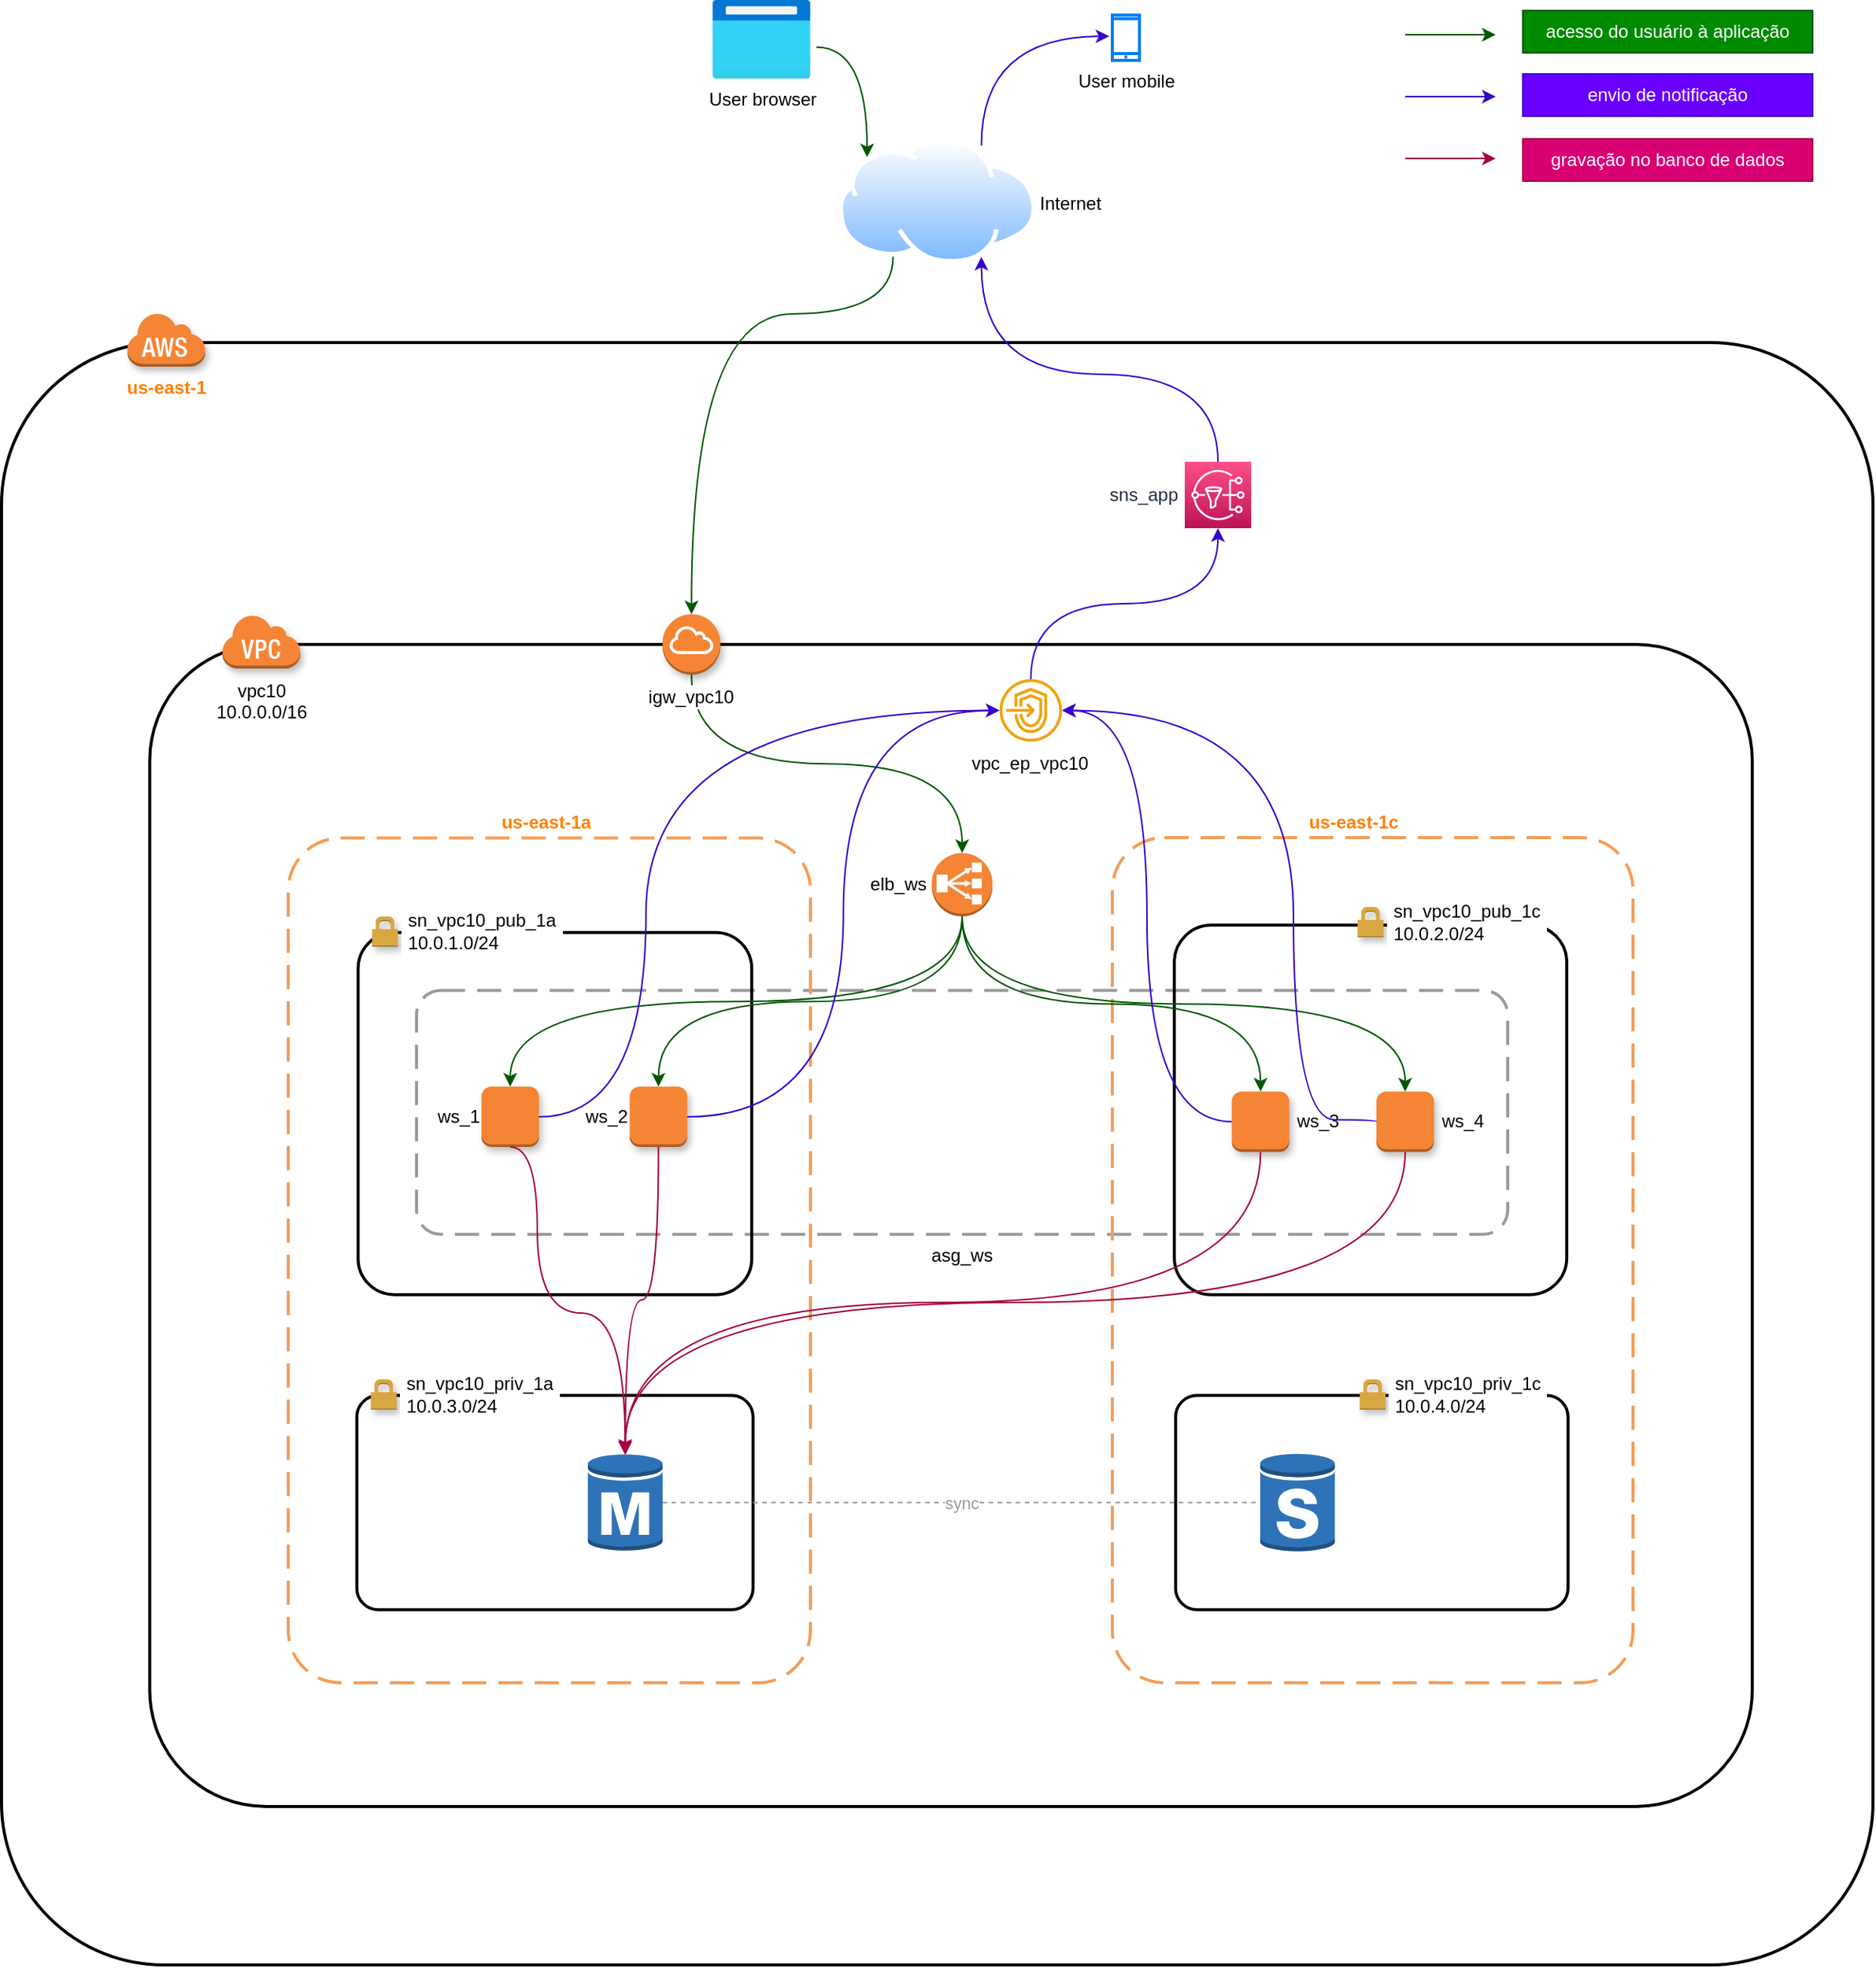 <mxfile version="15.3.8" type="github">
  <diagram id="ek9SvoUbZJLgTX0v-QCz" name="Page-1">
    <mxGraphModel dx="2357" dy="-212" grid="0" gridSize="10" guides="1" tooltips="1" connect="1" arrows="1" fold="1" page="1" pageScale="1" pageWidth="827" pageHeight="1169" math="0" shadow="0">
      <root>
        <mxCell id="0" />
        <mxCell id="1" parent="0" />
        <mxCell id="XL3TBwz9Qjr_CS2KYYFU-18" value="" style="rounded=1;arcSize=10;dashed=0;fillColor=none;gradientColor=none;strokeWidth=2;" vertex="1" parent="1">
          <mxGeometry x="-736" y="1486" width="1240" height="1075" as="geometry" />
        </mxCell>
        <mxCell id="XL3TBwz9Qjr_CS2KYYFU-16" value="" style="rounded=1;arcSize=10;dashed=0;fillColor=none;gradientColor=none;strokeWidth=2;" vertex="1" parent="1">
          <mxGeometry x="-637.79" y="1686" width="1061.79" height="770" as="geometry" />
        </mxCell>
        <mxCell id="XL3TBwz9Qjr_CS2KYYFU-17" value="" style="rounded=1;arcSize=10;dashed=0;fillColor=none;gradientColor=none;strokeWidth=2;" vertex="1" parent="1">
          <mxGeometry x="-500.56" y="2183.62" width="262.49" height="142" as="geometry" />
        </mxCell>
        <mxCell id="XL3TBwz9Qjr_CS2KYYFU-19" value="asg_ws" style="rounded=1;arcSize=10;dashed=1;strokeColor=#999999;fillColor=none;gradientColor=none;dashPattern=8 4;strokeWidth=2;labelPosition=center;verticalLabelPosition=bottom;align=center;verticalAlign=top;fontColor=#000000;" vertex="1" parent="1">
          <mxGeometry x="-461" y="1915.26" width="723" height="161.56" as="geometry" />
        </mxCell>
        <mxCell id="XL3TBwz9Qjr_CS2KYYFU-20" value="" style="rounded=1;arcSize=10;dashed=1;strokeColor=#F59D56;fillColor=none;gradientColor=none;dashPattern=8 4;strokeWidth=2;" vertex="1" parent="1">
          <mxGeometry x="-546" y="1814.25" width="346" height="559.75" as="geometry" />
        </mxCell>
        <mxCell id="XL3TBwz9Qjr_CS2KYYFU-21" value="" style="rounded=1;arcSize=10;dashed=0;fillColor=none;gradientColor=none;strokeWidth=2;" vertex="1" parent="1">
          <mxGeometry x="-499.73" y="1876.82" width="260.83" height="240" as="geometry" />
        </mxCell>
        <mxCell id="XL3TBwz9Qjr_CS2KYYFU-22" value="" style="rounded=1;arcSize=10;dashed=1;strokeColor=#F59D56;fillColor=none;gradientColor=none;dashPattern=8 4;strokeWidth=2;" vertex="1" parent="1">
          <mxGeometry y="1814" width="345" height="560" as="geometry" />
        </mxCell>
        <mxCell id="XL3TBwz9Qjr_CS2KYYFU-23" value="&lt;span&gt;vpc10&lt;/span&gt;&lt;span&gt;&lt;br&gt;10.0.0.0/16&lt;/span&gt;" style="dashed=0;html=1;shape=mxgraph.aws3.virtual_private_cloud;fillColor=#F58536;gradientColor=none;dashed=0;labelPosition=center;verticalLabelPosition=bottom;align=center;verticalAlign=top;labelBackgroundColor=#ffffff;labelBorderColor=#FFFFFF;shadow=1;" vertex="1" parent="1">
          <mxGeometry x="-590.0" y="1666.0" width="52" height="36" as="geometry" />
        </mxCell>
        <mxCell id="XL3TBwz9Qjr_CS2KYYFU-24" value="&lt;font color=&quot;#ff8000&quot;&gt;&lt;b&gt;us-east-1&lt;/b&gt;&lt;/font&gt;" style="dashed=0;html=1;shape=mxgraph.aws3.cloud;fillColor=#F58536;gradientColor=none;dashed=0;shadow=1;labelPosition=center;verticalLabelPosition=bottom;align=center;verticalAlign=top;" vertex="1" parent="1">
          <mxGeometry x="-653" y="1466" width="52" height="36" as="geometry" />
        </mxCell>
        <mxCell id="XL3TBwz9Qjr_CS2KYYFU-25" value="&lt;span style=&quot;text-align: left&quot;&gt;&amp;nbsp;sn_vpc10_pub_1a&amp;nbsp;&lt;br&gt;&amp;nbsp;10.0.1.0/24&lt;/span&gt;" style="dashed=0;html=1;shape=mxgraph.aws3.permissions;fillColor=#D9A741;gradientColor=none;dashed=0;shadow=1;labelPosition=right;verticalLabelPosition=middle;align=left;verticalAlign=middle;labelBackgroundColor=#ffffff;labelBorderColor=#FFFFFF;" vertex="1" parent="1">
          <mxGeometry x="-490.46" y="1866.2" width="17.14" height="20" as="geometry" />
        </mxCell>
        <mxCell id="XL3TBwz9Qjr_CS2KYYFU-26" value="" style="rounded=1;arcSize=10;dashed=0;fillColor=none;gradientColor=none;strokeWidth=2;" vertex="1" parent="1">
          <mxGeometry x="41.1" y="1872.0" width="260" height="244.82" as="geometry" />
        </mxCell>
        <mxCell id="XL3TBwz9Qjr_CS2KYYFU-27" value="us-east-1c" style="text;html=1;strokeColor=none;fillColor=none;align=center;verticalAlign=middle;whiteSpace=wrap;rounded=0;fontStyle=1;fontColor=#FF8000;" vertex="1" parent="1">
          <mxGeometry x="25" y="1794" width="270" height="20" as="geometry" />
        </mxCell>
        <mxCell id="XL3TBwz9Qjr_CS2KYYFU-29" value="Internet" style="aspect=fixed;perimeter=ellipsePerimeter;html=1;align=left;shadow=0;dashed=0;spacingTop=3;image;image=img/lib/active_directory/internet_cloud.svg;fontSize=12;fontColor=#000000;labelPosition=right;verticalLabelPosition=middle;verticalAlign=middle;" vertex="1" parent="1">
          <mxGeometry x="-181.5" y="1351" width="131" height="82.53" as="geometry" />
        </mxCell>
        <mxCell id="XL3TBwz9Qjr_CS2KYYFU-30" value="ws_1" style="outlineConnect=0;dashed=0;verticalLabelPosition=middle;verticalAlign=middle;align=right;html=1;shape=mxgraph.aws3.instance;fillColor=#F58534;shadow=1;sketch=0;labelPosition=left;" vertex="1" parent="1">
          <mxGeometry x="-418" y="1979" width="38.1" height="40" as="geometry" />
        </mxCell>
        <mxCell id="XL3TBwz9Qjr_CS2KYYFU-31" value="&amp;nbsp;ws_3" style="outlineConnect=0;dashed=0;verticalLabelPosition=middle;verticalAlign=middle;align=left;html=1;shape=mxgraph.aws3.instance;fillColor=#F58534;shadow=1;sketch=0;labelPosition=right;" vertex="1" parent="1">
          <mxGeometry x="79.16" y="1982.25" width="38.1" height="40" as="geometry" />
        </mxCell>
        <mxCell id="XL3TBwz9Qjr_CS2KYYFU-32" value="ws_2" style="outlineConnect=0;dashed=0;verticalLabelPosition=middle;verticalAlign=middle;align=right;html=1;shape=mxgraph.aws3.instance;fillColor=#F58534;shadow=1;sketch=0;labelPosition=left;" vertex="1" parent="1">
          <mxGeometry x="-319.77" y="1979" width="38.1" height="40" as="geometry" />
        </mxCell>
        <mxCell id="XL3TBwz9Qjr_CS2KYYFU-33" value="&amp;nbsp;ws_4" style="outlineConnect=0;dashed=0;verticalLabelPosition=middle;verticalAlign=middle;align=left;html=1;shape=mxgraph.aws3.instance;fillColor=#F58534;shadow=1;sketch=0;labelPosition=right;" vertex="1" parent="1">
          <mxGeometry x="175.0" y="1982.25" width="38.1" height="40" as="geometry" />
        </mxCell>
        <mxCell id="XL3TBwz9Qjr_CS2KYYFU-34" value="&lt;span style=&quot;text-align: left&quot;&gt;&amp;nbsp;sn_vpc10_pub_1c&amp;nbsp;&lt;br&gt;&amp;nbsp;10.0.2.0/24&lt;/span&gt;" style="dashed=0;html=1;shape=mxgraph.aws3.permissions;fillColor=#D9A741;gradientColor=none;dashed=0;shadow=1;align=left;labelBackgroundColor=#ffffff;labelBorderColor=#FFFFFF;labelPosition=right;verticalLabelPosition=middle;verticalAlign=middle;" vertex="1" parent="1">
          <mxGeometry x="162.53" y="1860.0" width="17.14" height="20" as="geometry" />
        </mxCell>
        <mxCell id="XL3TBwz9Qjr_CS2KYYFU-37" value="us-east-1a" style="text;html=1;strokeColor=none;fillColor=none;align=center;verticalAlign=middle;whiteSpace=wrap;rounded=0;fontStyle=1;fontColor=#FF8000;" vertex="1" parent="1">
          <mxGeometry x="-510.0" y="1794" width="270" height="20" as="geometry" />
        </mxCell>
        <mxCell id="XL3TBwz9Qjr_CS2KYYFU-39" value="&lt;span style=&quot;text-align: left&quot;&gt;&amp;nbsp;sn_vpc10_priv_1a&amp;nbsp;&lt;br&gt;&amp;nbsp;10.0.3.0/24&lt;/span&gt;" style="dashed=0;html=1;shape=mxgraph.aws3.permissions;fillColor=#D9A741;gradientColor=none;dashed=0;shadow=1;labelPosition=right;verticalLabelPosition=middle;align=left;verticalAlign=middle;labelBackgroundColor=#ffffff;labelBorderColor=#FFFFFF;" vertex="1" parent="1">
          <mxGeometry x="-491.29" y="2173" width="17.14" height="20" as="geometry" />
        </mxCell>
        <mxCell id="XL3TBwz9Qjr_CS2KYYFU-40" value="" style="rounded=1;arcSize=10;dashed=0;fillColor=none;gradientColor=none;strokeWidth=2;" vertex="1" parent="1">
          <mxGeometry x="41.93" y="2183.62" width="260" height="142" as="geometry" />
        </mxCell>
        <mxCell id="XL3TBwz9Qjr_CS2KYYFU-41" value="&lt;span style=&quot;text-align: left&quot;&gt;&amp;nbsp;sn_vpc10_priv_1c&amp;nbsp;&lt;br&gt;&amp;nbsp;10.0.4.0/24&lt;/span&gt;" style="dashed=0;html=1;shape=mxgraph.aws3.permissions;fillColor=#D9A741;gradientColor=none;dashed=0;shadow=1;labelPosition=right;verticalLabelPosition=middle;align=left;verticalAlign=middle;labelBackgroundColor=#ffffff;labelBorderColor=#FFFFFF;" vertex="1" parent="1">
          <mxGeometry x="163.93" y="2173" width="17.14" height="20" as="geometry" />
        </mxCell>
        <mxCell id="XL3TBwz9Qjr_CS2KYYFU-42" value="sync" style="edgeStyle=orthogonalEdgeStyle;rounded=0;orthogonalLoop=1;jettySize=auto;html=1;exitX=1;exitY=0.5;exitDx=0;exitDy=0;exitPerimeter=0;entryX=0;entryY=0.5;entryDx=0;entryDy=0;entryPerimeter=0;fontColor=#999999;startArrow=none;startFill=0;endArrow=none;endFill=0;strokeColor=#999999;dashed=1;" edge="1" parent="1" source="XL3TBwz9Qjr_CS2KYYFU-43" target="XL3TBwz9Qjr_CS2KYYFU-44">
          <mxGeometry relative="1" as="geometry" />
        </mxCell>
        <mxCell id="XL3TBwz9Qjr_CS2KYYFU-43" value="" style="outlineConnect=0;dashed=0;verticalLabelPosition=bottom;verticalAlign=top;align=center;html=1;shape=mxgraph.aws3.rds_db_instance;fillColor=#2E73B8;gradientColor=none;" vertex="1" parent="1">
          <mxGeometry x="-347.5" y="2221.62" width="49.5" height="66" as="geometry" />
        </mxCell>
        <mxCell id="XL3TBwz9Qjr_CS2KYYFU-44" value="" style="outlineConnect=0;dashed=0;verticalLabelPosition=bottom;verticalAlign=top;align=center;html=1;shape=mxgraph.aws3.rds_db_instance_standby_multi_az;fillColor=#2E73B8;gradientColor=none;" vertex="1" parent="1">
          <mxGeometry x="98.0" y="2221.62" width="49.5" height="66" as="geometry" />
        </mxCell>
        <mxCell id="XL3TBwz9Qjr_CS2KYYFU-45" value="elb_ws" style="outlineConnect=0;dashed=0;verticalLabelPosition=middle;verticalAlign=middle;align=right;html=1;shape=mxgraph.aws3.classic_load_balancer;fillColor=#F58534;gradientColor=none;labelPosition=left;labelBackgroundColor=default;labelBorderColor=#FFFFFF;whiteSpace=wrap;" vertex="1" parent="1">
          <mxGeometry x="-119.63" y="1824.2" width="40.25" height="42" as="geometry" />
        </mxCell>
        <mxCell id="XL3TBwz9Qjr_CS2KYYFU-46" value="&amp;nbsp;sns_app&amp;nbsp;" style="sketch=0;points=[[0,0,0],[0.25,0,0],[0.5,0,0],[0.75,0,0],[1,0,0],[0,1,0],[0.25,1,0],[0.5,1,0],[0.75,1,0],[1,1,0],[0,0.25,0],[0,0.5,0],[0,0.75,0],[1,0.25,0],[1,0.5,0],[1,0.75,0]];outlineConnect=0;fontColor=#232F3E;gradientColor=#FF4F8B;gradientDirection=north;fillColor=#BC1356;strokeColor=#ffffff;dashed=0;verticalLabelPosition=middle;verticalAlign=middle;align=right;html=1;fontSize=12;fontStyle=0;aspect=fixed;shape=mxgraph.aws4.resourceIcon;resIcon=mxgraph.aws4.sns;labelPosition=left;" vertex="1" parent="1">
          <mxGeometry x="48.0" y="1565" width="44" height="44" as="geometry" />
        </mxCell>
        <mxCell id="XL3TBwz9Qjr_CS2KYYFU-48" style="edgeStyle=orthogonalEdgeStyle;rounded=0;orthogonalLoop=1;jettySize=auto;html=1;fillColor=#008a00;startArrow=none;startFill=0;endArrow=classic;endFill=1;elbow=vertical;curved=1;strokeColor=#005700;entryX=0;entryY=0;entryDx=0;entryDy=0;exitX=1.06;exitY=0.6;exitDx=0;exitDy=0;exitPerimeter=0;" edge="1" parent="1" source="XL3TBwz9Qjr_CS2KYYFU-67" target="XL3TBwz9Qjr_CS2KYYFU-29">
          <mxGeometry relative="1" as="geometry">
            <mxPoint x="-156.0" y="1571.75" as="sourcePoint" />
            <mxPoint x="-123" y="1268" as="targetPoint" />
          </mxGeometry>
        </mxCell>
        <mxCell id="XL3TBwz9Qjr_CS2KYYFU-49" style="edgeStyle=orthogonalEdgeStyle;rounded=0;orthogonalLoop=1;jettySize=auto;html=1;entryX=0.5;entryY=0;entryDx=0;entryDy=0;entryPerimeter=0;fillColor=#008a00;startArrow=none;startFill=0;endArrow=classic;endFill=1;elbow=vertical;curved=1;strokeColor=#005700;exitX=0.5;exitY=1;exitDx=0;exitDy=0;exitPerimeter=0;" edge="1" parent="1" source="XL3TBwz9Qjr_CS2KYYFU-28" target="XL3TBwz9Qjr_CS2KYYFU-45">
          <mxGeometry relative="1" as="geometry">
            <mxPoint x="-116" y="1766" as="sourcePoint" />
            <mxPoint x="-107.375" y="1716" as="targetPoint" />
          </mxGeometry>
        </mxCell>
        <mxCell id="XL3TBwz9Qjr_CS2KYYFU-50" style="edgeStyle=orthogonalEdgeStyle;rounded=0;orthogonalLoop=1;jettySize=auto;html=1;fillColor=#d80073;startArrow=none;startFill=0;endArrow=classic;endFill=1;elbow=vertical;curved=1;strokeColor=#A50040;entryX=0.5;entryY=0.02;entryDx=0;entryDy=0;entryPerimeter=0;exitX=0.5;exitY=1;exitDx=0;exitDy=0;exitPerimeter=0;fontColor=#CCE5FF;" edge="1" parent="1" source="XL3TBwz9Qjr_CS2KYYFU-30" target="XL3TBwz9Qjr_CS2KYYFU-43">
          <mxGeometry relative="1" as="geometry">
            <mxPoint x="-380" y="2042" as="sourcePoint" />
            <mxPoint x="-369.857" y="1989.02" as="targetPoint" />
            <Array as="points">
              <mxPoint x="-381" y="2129" />
              <mxPoint x="-323" y="2129" />
            </Array>
          </mxGeometry>
        </mxCell>
        <mxCell id="XL3TBwz9Qjr_CS2KYYFU-51" style="edgeStyle=orthogonalEdgeStyle;rounded=0;orthogonalLoop=1;jettySize=auto;html=1;fillColor=#d80073;startArrow=none;startFill=0;endArrow=classic;endFill=1;elbow=vertical;curved=1;strokeColor=#A50040;entryX=0.5;entryY=0.02;entryDx=0;entryDy=0;entryPerimeter=0;exitX=0.5;exitY=1;exitDx=0;exitDy=0;exitPerimeter=0;fontColor=#CCE5FF;" edge="1" parent="1" source="XL3TBwz9Qjr_CS2KYYFU-32" target="XL3TBwz9Qjr_CS2KYYFU-43">
          <mxGeometry relative="1" as="geometry">
            <mxPoint x="-370.0" y="2052" as="sourcePoint" />
            <mxPoint x="-360.41" y="2258.42" as="targetPoint" />
          </mxGeometry>
        </mxCell>
        <mxCell id="XL3TBwz9Qjr_CS2KYYFU-52" style="edgeStyle=orthogonalEdgeStyle;rounded=0;orthogonalLoop=1;jettySize=auto;html=1;fillColor=#d80073;startArrow=none;startFill=0;endArrow=classic;endFill=1;elbow=vertical;curved=1;strokeColor=#A50040;entryX=0.5;entryY=0.02;entryDx=0;entryDy=0;entryPerimeter=0;exitX=0.5;exitY=1;exitDx=0;exitDy=0;exitPerimeter=0;fontColor=#CCE5FF;" edge="1" parent="1" source="XL3TBwz9Qjr_CS2KYYFU-31" target="XL3TBwz9Qjr_CS2KYYFU-43">
          <mxGeometry relative="1" as="geometry">
            <mxPoint x="-308.93" y="2009" as="sourcePoint" />
            <mxPoint x="-360.41" y="2258.42" as="targetPoint" />
          </mxGeometry>
        </mxCell>
        <mxCell id="XL3TBwz9Qjr_CS2KYYFU-53" style="edgeStyle=orthogonalEdgeStyle;rounded=0;orthogonalLoop=1;jettySize=auto;html=1;fillColor=#d80073;startArrow=none;startFill=0;endArrow=classic;endFill=1;elbow=vertical;curved=1;strokeColor=#A50040;exitX=0.5;exitY=1;exitDx=0;exitDy=0;exitPerimeter=0;fontColor=#CCE5FF;" edge="1" parent="1" source="XL3TBwz9Qjr_CS2KYYFU-33" target="XL3TBwz9Qjr_CS2KYYFU-43">
          <mxGeometry relative="1" as="geometry">
            <mxPoint x="90" y="2012.286" as="sourcePoint" />
            <mxPoint x="-360.41" y="2258.42" as="targetPoint" />
          </mxGeometry>
        </mxCell>
        <mxCell id="XL3TBwz9Qjr_CS2KYYFU-54" style="edgeStyle=orthogonalEdgeStyle;rounded=0;orthogonalLoop=1;jettySize=auto;html=1;fillColor=#6a00ff;startArrow=classic;startFill=1;endArrow=none;endFill=0;elbow=vertical;curved=1;strokeColor=#3700CC;exitX=0.5;exitY=1;exitDx=0;exitDy=0;exitPerimeter=0;" edge="1" parent="1" source="XL3TBwz9Qjr_CS2KYYFU-46" target="XL3TBwz9Qjr_CS2KYYFU-62">
          <mxGeometry relative="1" as="geometry">
            <mxPoint x="-145.7" y="1487.5" as="sourcePoint" />
            <mxPoint x="-145.705" y="1714.59" as="targetPoint" />
          </mxGeometry>
        </mxCell>
        <mxCell id="XL3TBwz9Qjr_CS2KYYFU-56" style="edgeStyle=orthogonalEdgeStyle;rounded=0;orthogonalLoop=1;jettySize=auto;html=1;entryX=0.5;entryY=0;entryDx=0;entryDy=0;entryPerimeter=0;fillColor=#008a00;startArrow=none;startFill=0;endArrow=classic;endFill=1;elbow=vertical;curved=1;strokeColor=#005700;exitX=0.5;exitY=1;exitDx=0;exitDy=0;exitPerimeter=0;" edge="1" parent="1" source="XL3TBwz9Qjr_CS2KYYFU-45" target="XL3TBwz9Qjr_CS2KYYFU-30">
          <mxGeometry relative="1" as="geometry">
            <mxPoint x="-165.735" y="1736.0" as="sourcePoint" />
            <mxPoint x="-85.025" y="1902.82" as="targetPoint" />
          </mxGeometry>
        </mxCell>
        <mxCell id="XL3TBwz9Qjr_CS2KYYFU-57" style="edgeStyle=orthogonalEdgeStyle;rounded=0;orthogonalLoop=1;jettySize=auto;html=1;entryX=0.5;entryY=0;entryDx=0;entryDy=0;entryPerimeter=0;fillColor=#008a00;startArrow=none;startFill=0;endArrow=classic;endFill=1;elbow=vertical;curved=1;strokeColor=#005700;exitX=0.5;exitY=1;exitDx=0;exitDy=0;exitPerimeter=0;" edge="1" parent="1" source="XL3TBwz9Qjr_CS2KYYFU-45" target="XL3TBwz9Qjr_CS2KYYFU-32">
          <mxGeometry relative="1" as="geometry">
            <mxPoint x="-85.025" y="1944.82" as="sourcePoint" />
            <mxPoint x="-368.78" y="2011.84" as="targetPoint" />
          </mxGeometry>
        </mxCell>
        <mxCell id="XL3TBwz9Qjr_CS2KYYFU-58" style="edgeStyle=orthogonalEdgeStyle;rounded=0;orthogonalLoop=1;jettySize=auto;html=1;entryX=0.5;entryY=0;entryDx=0;entryDy=0;entryPerimeter=0;fillColor=#008a00;startArrow=none;startFill=0;endArrow=classic;endFill=1;elbow=vertical;curved=1;strokeColor=#005700;exitX=0.5;exitY=1;exitDx=0;exitDy=0;exitPerimeter=0;" edge="1" parent="1" source="XL3TBwz9Qjr_CS2KYYFU-45" target="XL3TBwz9Qjr_CS2KYYFU-31">
          <mxGeometry relative="1" as="geometry">
            <mxPoint x="-85.025" y="1944.82" as="sourcePoint" />
            <mxPoint x="-288.78" y="2011.84" as="targetPoint" />
          </mxGeometry>
        </mxCell>
        <mxCell id="XL3TBwz9Qjr_CS2KYYFU-59" style="edgeStyle=orthogonalEdgeStyle;rounded=0;orthogonalLoop=1;jettySize=auto;html=1;fillColor=#008a00;startArrow=none;startFill=0;endArrow=classic;endFill=1;elbow=vertical;curved=1;strokeColor=#005700;exitX=0.5;exitY=1;exitDx=0;exitDy=0;exitPerimeter=0;entryX=0.5;entryY=0;entryDx=0;entryDy=0;entryPerimeter=0;" edge="1" parent="1" source="XL3TBwz9Qjr_CS2KYYFU-45" target="XL3TBwz9Qjr_CS2KYYFU-33">
          <mxGeometry relative="1" as="geometry">
            <mxPoint x="-85.025" y="1944.82" as="sourcePoint" />
            <mxPoint x="180.1" y="1968.82" as="targetPoint" />
          </mxGeometry>
        </mxCell>
        <mxCell id="XL3TBwz9Qjr_CS2KYYFU-60" style="edgeStyle=orthogonalEdgeStyle;rounded=0;orthogonalLoop=1;jettySize=auto;html=1;fillColor=#6a00ff;startArrow=classic;startFill=1;endArrow=none;endFill=0;elbow=vertical;curved=1;strokeColor=#3700CC;entryX=0.75;entryY=0;entryDx=0;entryDy=0;" edge="1" parent="1" target="XL3TBwz9Qjr_CS2KYYFU-29">
          <mxGeometry relative="1" as="geometry">
            <mxPoint x="-2" y="1283" as="sourcePoint" />
            <mxPoint x="-45.29" y="1566" as="targetPoint" />
          </mxGeometry>
        </mxCell>
        <mxCell id="XL3TBwz9Qjr_CS2KYYFU-61" style="edgeStyle=orthogonalEdgeStyle;rounded=0;orthogonalLoop=1;jettySize=auto;html=1;fillColor=#6a00ff;startArrow=classic;startFill=1;endArrow=none;endFill=0;elbow=vertical;curved=1;strokeColor=#3700CC;entryX=0;entryY=0.5;entryDx=0;entryDy=0;entryPerimeter=0;" edge="1" parent="1" source="XL3TBwz9Qjr_CS2KYYFU-62" target="XL3TBwz9Qjr_CS2KYYFU-31">
          <mxGeometry relative="1" as="geometry">
            <mxPoint x="-52" y="1731" as="sourcePoint" />
            <mxPoint x="-26.29" y="1906.75" as="targetPoint" />
          </mxGeometry>
        </mxCell>
        <mxCell id="XL3TBwz9Qjr_CS2KYYFU-62" value="vpc_ep_vpc10" style="sketch=0;outlineConnect=0;fillColor=#f0a30a;strokeColor=#BD7000;dashed=0;verticalLabelPosition=bottom;verticalAlign=top;align=center;html=1;fontSize=12;fontStyle=0;aspect=fixed;pointerEvents=1;shape=mxgraph.aws4.endpoints;labelPosition=center;labelBackgroundColor=default;labelBorderColor=#FFFFFF;whiteSpace=wrap;fontColor=#000000;" vertex="1" parent="1">
          <mxGeometry x="-74.7" y="1709" width="41.41" height="41.41" as="geometry" />
        </mxCell>
        <mxCell id="XL3TBwz9Qjr_CS2KYYFU-65" style="edgeStyle=orthogonalEdgeStyle;rounded=0;orthogonalLoop=1;jettySize=auto;html=1;fillColor=#6a00ff;startArrow=classic;startFill=1;endArrow=none;endFill=0;elbow=vertical;curved=1;strokeColor=#3700CC;entryX=1;entryY=0.5;entryDx=0;entryDy=0;entryPerimeter=0;" edge="1" parent="1" source="XL3TBwz9Qjr_CS2KYYFU-62" target="XL3TBwz9Qjr_CS2KYYFU-32">
          <mxGeometry relative="1" as="geometry">
            <mxPoint x="-66" y="1751.667" as="sourcePoint" />
            <mxPoint x="-369.833" y="1989.02" as="targetPoint" />
          </mxGeometry>
        </mxCell>
        <mxCell id="XL3TBwz9Qjr_CS2KYYFU-66" value="User mobile" style="html=1;verticalLabelPosition=bottom;align=center;labelBackgroundColor=#ffffff;verticalAlign=top;strokeWidth=2;strokeColor=#0080F0;shadow=0;dashed=0;shape=mxgraph.ios7.icons.smartphone;fontColor=#000000;" vertex="1" parent="1">
          <mxGeometry y="1269" width="18" height="30" as="geometry" />
        </mxCell>
        <mxCell id="XL3TBwz9Qjr_CS2KYYFU-67" value="User browser" style="aspect=fixed;html=1;points=[];align=center;image;fontSize=12;image=img/lib/azure2/general/Browser.svg;fontColor=#000000;" vertex="1" parent="1">
          <mxGeometry x="-265" y="1259" width="65" height="52" as="geometry" />
        </mxCell>
        <mxCell id="XL3TBwz9Qjr_CS2KYYFU-68" style="edgeStyle=orthogonalEdgeStyle;rounded=0;orthogonalLoop=1;jettySize=auto;html=1;fillColor=#6a00ff;startArrow=classic;startFill=1;endArrow=none;endFill=0;elbow=vertical;curved=1;strokeColor=#3700CC;entryX=0.5;entryY=0;entryDx=0;entryDy=0;entryPerimeter=0;exitX=0.75;exitY=1;exitDx=0;exitDy=0;" edge="1" parent="1" source="XL3TBwz9Qjr_CS2KYYFU-29" target="XL3TBwz9Qjr_CS2KYYFU-46">
          <mxGeometry relative="1" as="geometry">
            <mxPoint x="-116" y="1482" as="sourcePoint" />
            <mxPoint x="-45.29" y="1731" as="targetPoint" />
            <Array as="points">
              <mxPoint x="-87" y="1507" />
              <mxPoint x="70" y="1507" />
            </Array>
          </mxGeometry>
        </mxCell>
        <mxCell id="XL3TBwz9Qjr_CS2KYYFU-70" style="edgeStyle=orthogonalEdgeStyle;rounded=0;orthogonalLoop=1;jettySize=auto;html=1;fillColor=#008a00;startArrow=none;startFill=0;endArrow=classic;endFill=1;elbow=vertical;curved=1;strokeColor=#005700;entryX=0.5;entryY=0;entryDx=0;entryDy=0;exitX=0.25;exitY=1;exitDx=0;exitDy=0;entryPerimeter=0;" edge="1" parent="1" source="XL3TBwz9Qjr_CS2KYYFU-29" target="XL3TBwz9Qjr_CS2KYYFU-28">
          <mxGeometry relative="1" as="geometry">
            <mxPoint x="-186.1" y="1300.2" as="sourcePoint" />
            <mxPoint x="-140.102" y="1376.268" as="targetPoint" />
            <Array as="points">
              <mxPoint x="-145" y="1467" />
              <mxPoint x="-279" y="1467" />
            </Array>
          </mxGeometry>
        </mxCell>
        <mxCell id="XL3TBwz9Qjr_CS2KYYFU-28" value="&lt;span&gt;&amp;nbsp;igw_vpc10&amp;nbsp;&lt;/span&gt;" style="outlineConnect=0;dashed=0;verticalLabelPosition=bottom;verticalAlign=top;align=center;html=1;shape=mxgraph.aws3.internet_gateway;fillColor=#F58534;gradientColor=none;fontColor=#000000;fontSize=12;labelBackgroundColor=#ffffff;whiteSpace=wrap;labelBorderColor=#FFFFFF;shadow=1;labelPosition=center;" vertex="1" parent="1">
          <mxGeometry x="-298.0" y="1666.0" width="38.33" height="40" as="geometry" />
        </mxCell>
        <mxCell id="XL3TBwz9Qjr_CS2KYYFU-76" style="edgeStyle=orthogonalEdgeStyle;rounded=0;orthogonalLoop=1;jettySize=auto;html=1;fillColor=#6a00ff;startArrow=classic;startFill=1;endArrow=none;endFill=0;elbow=vertical;curved=1;strokeColor=#3700CC;entryX=0;entryY=0.5;entryDx=0;entryDy=0;entryPerimeter=0;" edge="1" parent="1" source="XL3TBwz9Qjr_CS2KYYFU-62" target="XL3TBwz9Qjr_CS2KYYFU-33">
          <mxGeometry relative="1" as="geometry">
            <mxPoint x="-23.29" y="1739.714" as="sourcePoint" />
            <mxPoint x="91.1" y="2035.09" as="targetPoint" />
            <Array as="points">
              <mxPoint x="120" y="1730" />
              <mxPoint x="120" y="2001" />
            </Array>
          </mxGeometry>
        </mxCell>
        <mxCell id="XL3TBwz9Qjr_CS2KYYFU-77" style="edgeStyle=orthogonalEdgeStyle;rounded=0;orthogonalLoop=1;jettySize=auto;html=1;fillColor=#6a00ff;startArrow=classic;startFill=1;endArrow=none;endFill=0;elbow=vertical;curved=1;strokeColor=#3700CC;entryX=1;entryY=0.5;entryDx=0;entryDy=0;entryPerimeter=0;" edge="1" parent="1" source="XL3TBwz9Qjr_CS2KYYFU-62" target="XL3TBwz9Qjr_CS2KYYFU-30">
          <mxGeometry relative="1" as="geometry">
            <mxPoint x="-64.7" y="1739.714" as="sourcePoint" />
            <mxPoint x="-269.73" y="2031.84" as="targetPoint" />
            <Array as="points">
              <mxPoint x="-309" y="1730" />
              <mxPoint x="-309" y="1999" />
            </Array>
          </mxGeometry>
        </mxCell>
        <mxCell id="XL3TBwz9Qjr_CS2KYYFU-78" style="edgeStyle=orthogonalEdgeStyle;rounded=0;orthogonalLoop=1;jettySize=auto;html=1;fillColor=#008a00;startArrow=none;startFill=0;endArrow=classic;endFill=1;elbow=vertical;curved=1;strokeColor=#005700;exitX=1.06;exitY=0.6;exitDx=0;exitDy=0;exitPerimeter=0;" edge="1" parent="1">
          <mxGeometry relative="1" as="geometry">
            <mxPoint x="194.0" y="1282.06" as="sourcePoint" />
            <mxPoint x="254" y="1282" as="targetPoint" />
            <Array as="points">
              <mxPoint x="236" y="1282" />
              <mxPoint x="236" y="1282" />
            </Array>
          </mxGeometry>
        </mxCell>
        <mxCell id="XL3TBwz9Qjr_CS2KYYFU-79" style="edgeStyle=orthogonalEdgeStyle;rounded=0;orthogonalLoop=1;jettySize=auto;html=1;fillColor=#6a00ff;startArrow=none;startFill=0;endArrow=classic;endFill=1;elbow=vertical;curved=1;strokeColor=#3700CC;exitX=1.06;exitY=0.6;exitDx=0;exitDy=0;exitPerimeter=0;" edge="1" parent="1">
          <mxGeometry relative="1" as="geometry">
            <mxPoint x="194" y="1323.06" as="sourcePoint" />
            <mxPoint x="254" y="1323" as="targetPoint" />
            <Array as="points">
              <mxPoint x="236" y="1323" />
              <mxPoint x="236" y="1323" />
            </Array>
          </mxGeometry>
        </mxCell>
        <mxCell id="XL3TBwz9Qjr_CS2KYYFU-80" style="edgeStyle=orthogonalEdgeStyle;rounded=0;orthogonalLoop=1;jettySize=auto;html=1;fillColor=#d80073;startArrow=none;startFill=0;endArrow=classic;endFill=1;elbow=vertical;curved=1;strokeColor=#A50040;exitX=1.06;exitY=0.6;exitDx=0;exitDy=0;exitPerimeter=0;" edge="1" parent="1">
          <mxGeometry relative="1" as="geometry">
            <mxPoint x="194" y="1364.06" as="sourcePoint" />
            <mxPoint x="254" y="1364" as="targetPoint" />
            <Array as="points">
              <mxPoint x="236" y="1364" />
              <mxPoint x="236" y="1364" />
            </Array>
          </mxGeometry>
        </mxCell>
        <mxCell id="XL3TBwz9Qjr_CS2KYYFU-81" value="acesso do usuário à aplicação" style="text;html=1;strokeColor=#005700;fillColor=#008a00;align=center;verticalAlign=middle;whiteSpace=wrap;rounded=0;fontColor=#ffffff;" vertex="1" parent="1">
          <mxGeometry x="272" y="1266" width="192" height="28" as="geometry" />
        </mxCell>
        <mxCell id="XL3TBwz9Qjr_CS2KYYFU-82" value="envio de notificação" style="text;html=1;strokeColor=#3700CC;fillColor=#6a00ff;align=center;verticalAlign=middle;whiteSpace=wrap;rounded=0;fontColor=#ffffff;" vertex="1" parent="1">
          <mxGeometry x="272" y="1308" width="192" height="28" as="geometry" />
        </mxCell>
        <mxCell id="XL3TBwz9Qjr_CS2KYYFU-83" value="gravação no banco de dados" style="text;html=1;strokeColor=#A50040;fillColor=#d80073;align=center;verticalAlign=middle;whiteSpace=wrap;rounded=0;fontColor=#ffffff;" vertex="1" parent="1">
          <mxGeometry x="272" y="1351" width="192" height="28" as="geometry" />
        </mxCell>
      </root>
    </mxGraphModel>
  </diagram>
</mxfile>
